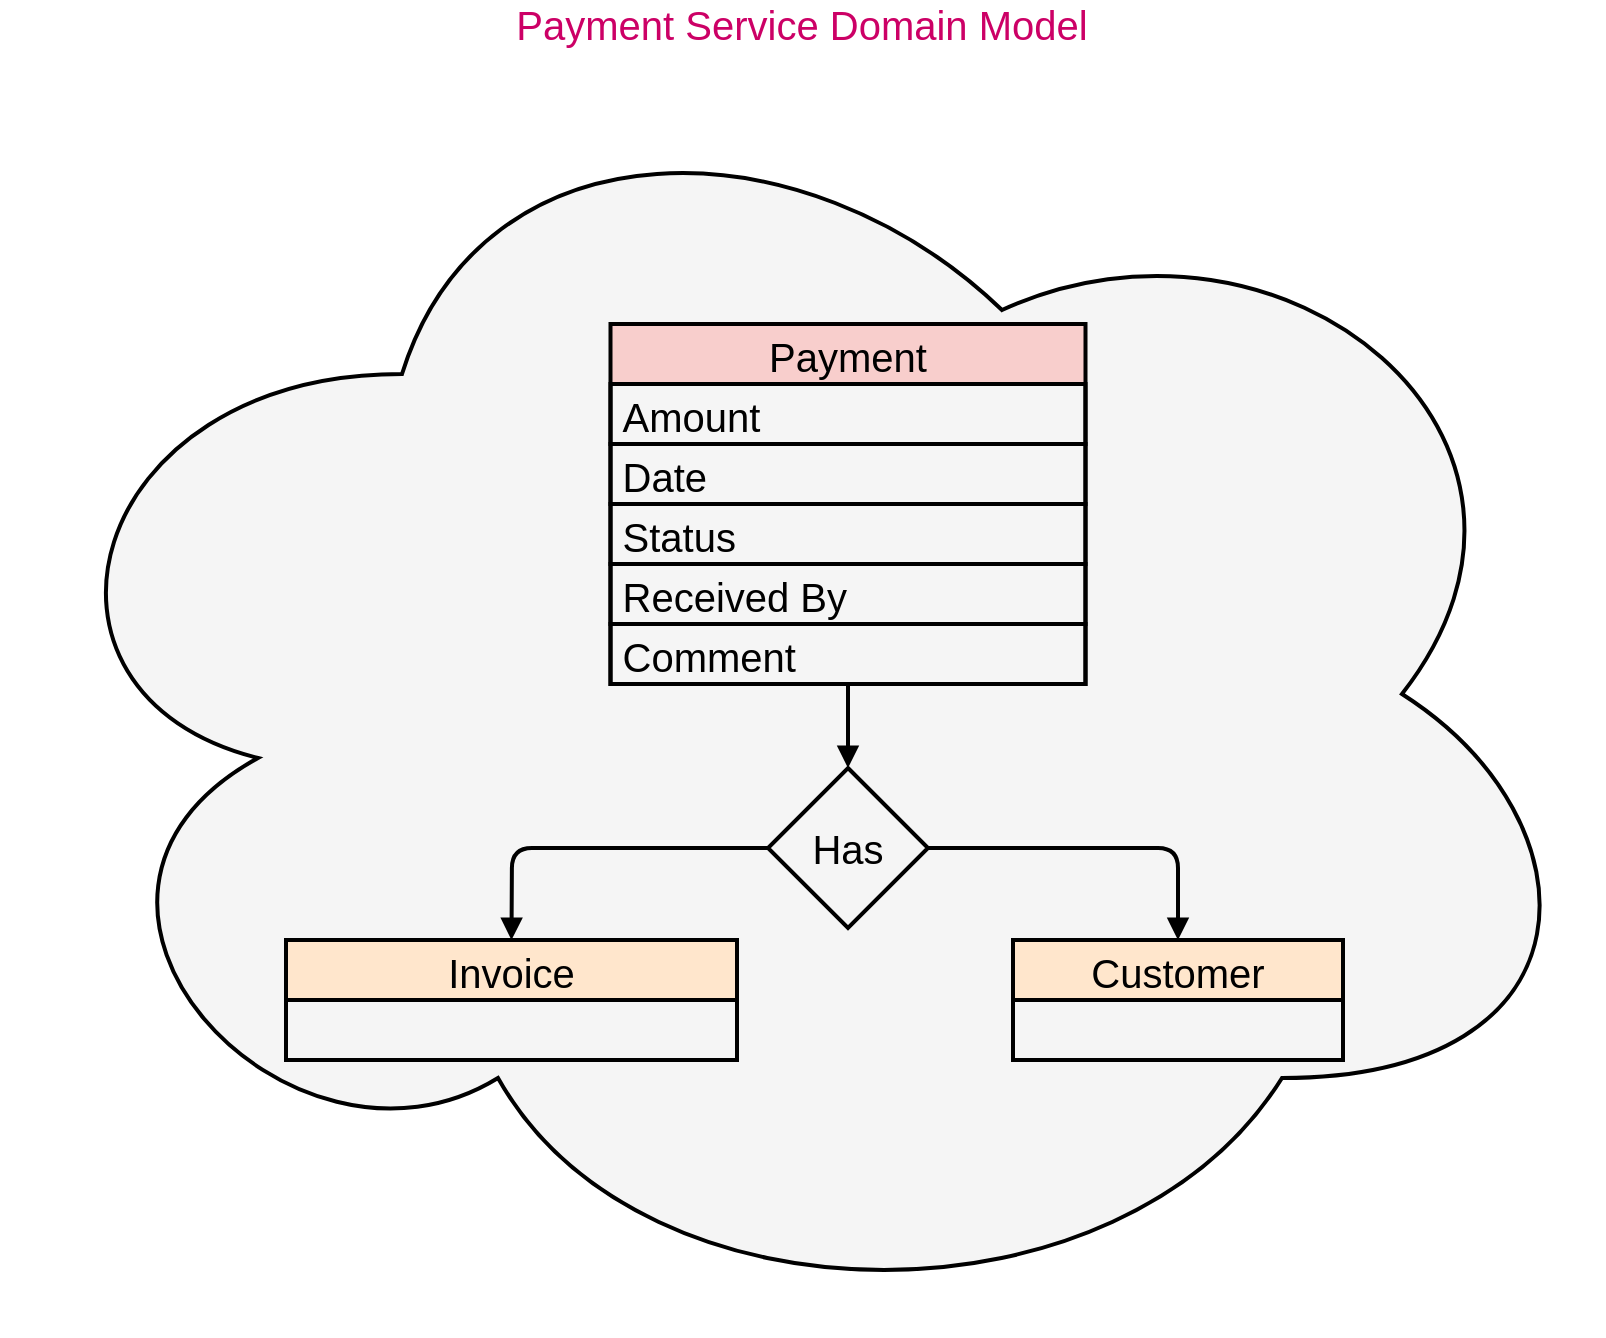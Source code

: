 <mxfile>
    <diagram id="R2lEEEUBdFMjLlhIrx00" name="Page-1">
        <mxGraphModel dx="556" dy="1646" grid="1" gridSize="10" guides="1" tooltips="1" connect="1" arrows="1" fold="1" page="1" pageScale="1" pageWidth="850" pageHeight="1100" math="0" shadow="0" extFonts="Permanent Marker^https://fonts.googleapis.com/css?family=Permanent+Marker">
            <root>
                <mxCell id="0"/>
                <mxCell id="1" parent="0"/>
                <mxCell id="87" value="Payment Service Domain Model" style="ellipse;shape=cloud;whiteSpace=wrap;html=1;fillColor=#f5f5f5;fontColor=#CC0066;strokeColor=#000000;strokeWidth=2;labelPosition=center;verticalLabelPosition=top;align=center;verticalAlign=bottom;fontSize=20;" parent="1" vertex="1">
                    <mxGeometry x="170" y="-63" width="800" height="640" as="geometry"/>
                </mxCell>
                <mxCell id="88" value="Payment" style="swimlane;fontStyle=0;childLayout=stackLayout;horizontal=1;startSize=30;horizontalStack=0;resizeParent=1;resizeParentMax=0;resizeLast=0;collapsible=1;marginBottom=0;fillColor=#f8cecc;strokeColor=#000000;fontSize=20;strokeWidth=2;" parent="1" vertex="1">
                    <mxGeometry x="474.25" y="72" width="237.5" height="180" as="geometry"/>
                </mxCell>
                <mxCell id="89" value="Amount" style="text;strokeColor=#000000;fillColor=none;align=left;verticalAlign=middle;spacingLeft=4;spacingRight=4;overflow=hidden;points=[[0,0.5],[1,0.5]];portConstraint=eastwest;rotatable=0;fontSize=20;strokeWidth=2;" parent="88" vertex="1">
                    <mxGeometry y="30" width="237.5" height="30" as="geometry"/>
                </mxCell>
                <mxCell id="100" value="Date" style="text;strokeColor=#000000;fillColor=none;align=left;verticalAlign=middle;spacingLeft=4;spacingRight=4;overflow=hidden;points=[[0,0.5],[1,0.5]];portConstraint=eastwest;rotatable=0;fontSize=20;strokeWidth=2;" parent="88" vertex="1">
                    <mxGeometry y="60" width="237.5" height="30" as="geometry"/>
                </mxCell>
                <mxCell id="121" value="Status" style="text;strokeColor=#000000;fillColor=none;align=left;verticalAlign=middle;spacingLeft=4;spacingRight=4;overflow=hidden;points=[[0,0.5],[1,0.5]];portConstraint=eastwest;rotatable=0;fontSize=20;strokeWidth=2;" parent="88" vertex="1">
                    <mxGeometry y="90" width="237.5" height="30" as="geometry"/>
                </mxCell>
                <mxCell id="122" value="Received By" style="text;strokeColor=#000000;fillColor=none;align=left;verticalAlign=middle;spacingLeft=4;spacingRight=4;overflow=hidden;points=[[0,0.5],[1,0.5]];portConstraint=eastwest;rotatable=0;fontSize=20;strokeWidth=2;" parent="88" vertex="1">
                    <mxGeometry y="120" width="237.5" height="30" as="geometry"/>
                </mxCell>
                <mxCell id="123" value="Comment" style="text;strokeColor=#000000;fillColor=none;align=left;verticalAlign=middle;spacingLeft=4;spacingRight=4;overflow=hidden;points=[[0,0.5],[1,0.5]];portConstraint=eastwest;rotatable=0;fontSize=20;strokeWidth=2;" parent="88" vertex="1">
                    <mxGeometry y="150" width="237.5" height="30" as="geometry"/>
                </mxCell>
                <mxCell id="94" value="Invoice" style="swimlane;fontStyle=0;childLayout=stackLayout;horizontal=1;startSize=30;horizontalStack=0;resizeParent=1;resizeParentMax=0;resizeLast=0;collapsible=1;marginBottom=0;fillColor=#ffe6cc;strokeColor=#000000;fontSize=20;strokeWidth=2;" parent="1" vertex="1">
                    <mxGeometry x="312" y="380" width="225.5" height="60" as="geometry"/>
                </mxCell>
                <mxCell id="116" style="edgeStyle=none;html=1;exitX=1;exitY=0.5;exitDx=0;exitDy=0;entryX=0.5;entryY=0;entryDx=0;entryDy=0;endArrow=block;endFill=1;strokeWidth=2;strokeColor=#000000;" parent="1" source="102" target="112" edge="1">
                    <mxGeometry relative="1" as="geometry">
                        <Array as="points">
                            <mxPoint x="758" y="334"/>
                        </Array>
                        <mxPoint x="630" y="334" as="sourcePoint"/>
                        <mxPoint x="693.5" y="420" as="targetPoint"/>
                    </mxGeometry>
                </mxCell>
                <mxCell id="102" value="Has" style="rhombus;whiteSpace=wrap;html=1;fontSize=20;fillColor=none;strokeWidth=2;strokeColor=#000000;" parent="1" vertex="1">
                    <mxGeometry x="553" y="294" width="80" height="80" as="geometry"/>
                </mxCell>
                <mxCell id="109" style="edgeStyle=none;html=1;entryX=0.5;entryY=0;entryDx=0;entryDy=0;fontSize=20;endArrow=block;endFill=1;strokeWidth=2;exitX=0.5;exitY=1.033;exitDx=0;exitDy=0;exitPerimeter=0;strokeColor=#000000;" parent="1" source="123" target="102" edge="1">
                    <mxGeometry relative="1" as="geometry">
                        <mxPoint x="593" y="260" as="sourcePoint"/>
                    </mxGeometry>
                </mxCell>
                <mxCell id="111" style="edgeStyle=none;html=1;entryX=0.5;entryY=0;entryDx=0;entryDy=0;fontSize=20;endArrow=block;endFill=1;strokeWidth=2;exitX=0;exitY=0.5;exitDx=0;exitDy=0;strokeColor=#000000;" parent="1" source="102" target="94" edge="1">
                    <mxGeometry relative="1" as="geometry">
                        <mxPoint x="592" y="370" as="sourcePoint"/>
                        <mxPoint x="602" y="304" as="targetPoint"/>
                        <Array as="points">
                            <mxPoint x="425" y="334"/>
                        </Array>
                    </mxGeometry>
                </mxCell>
                <mxCell id="112" value="Customer" style="swimlane;fontStyle=0;childLayout=stackLayout;horizontal=1;startSize=30;horizontalStack=0;resizeParent=1;resizeParentMax=0;resizeLast=0;collapsible=1;marginBottom=0;fillColor=#ffe6cc;strokeColor=#000000;fontSize=20;strokeWidth=2;" parent="1" vertex="1">
                    <mxGeometry x="675.5" y="380" width="165" height="60" as="geometry"/>
                </mxCell>
            </root>
        </mxGraphModel>
    </diagram>
</mxfile>